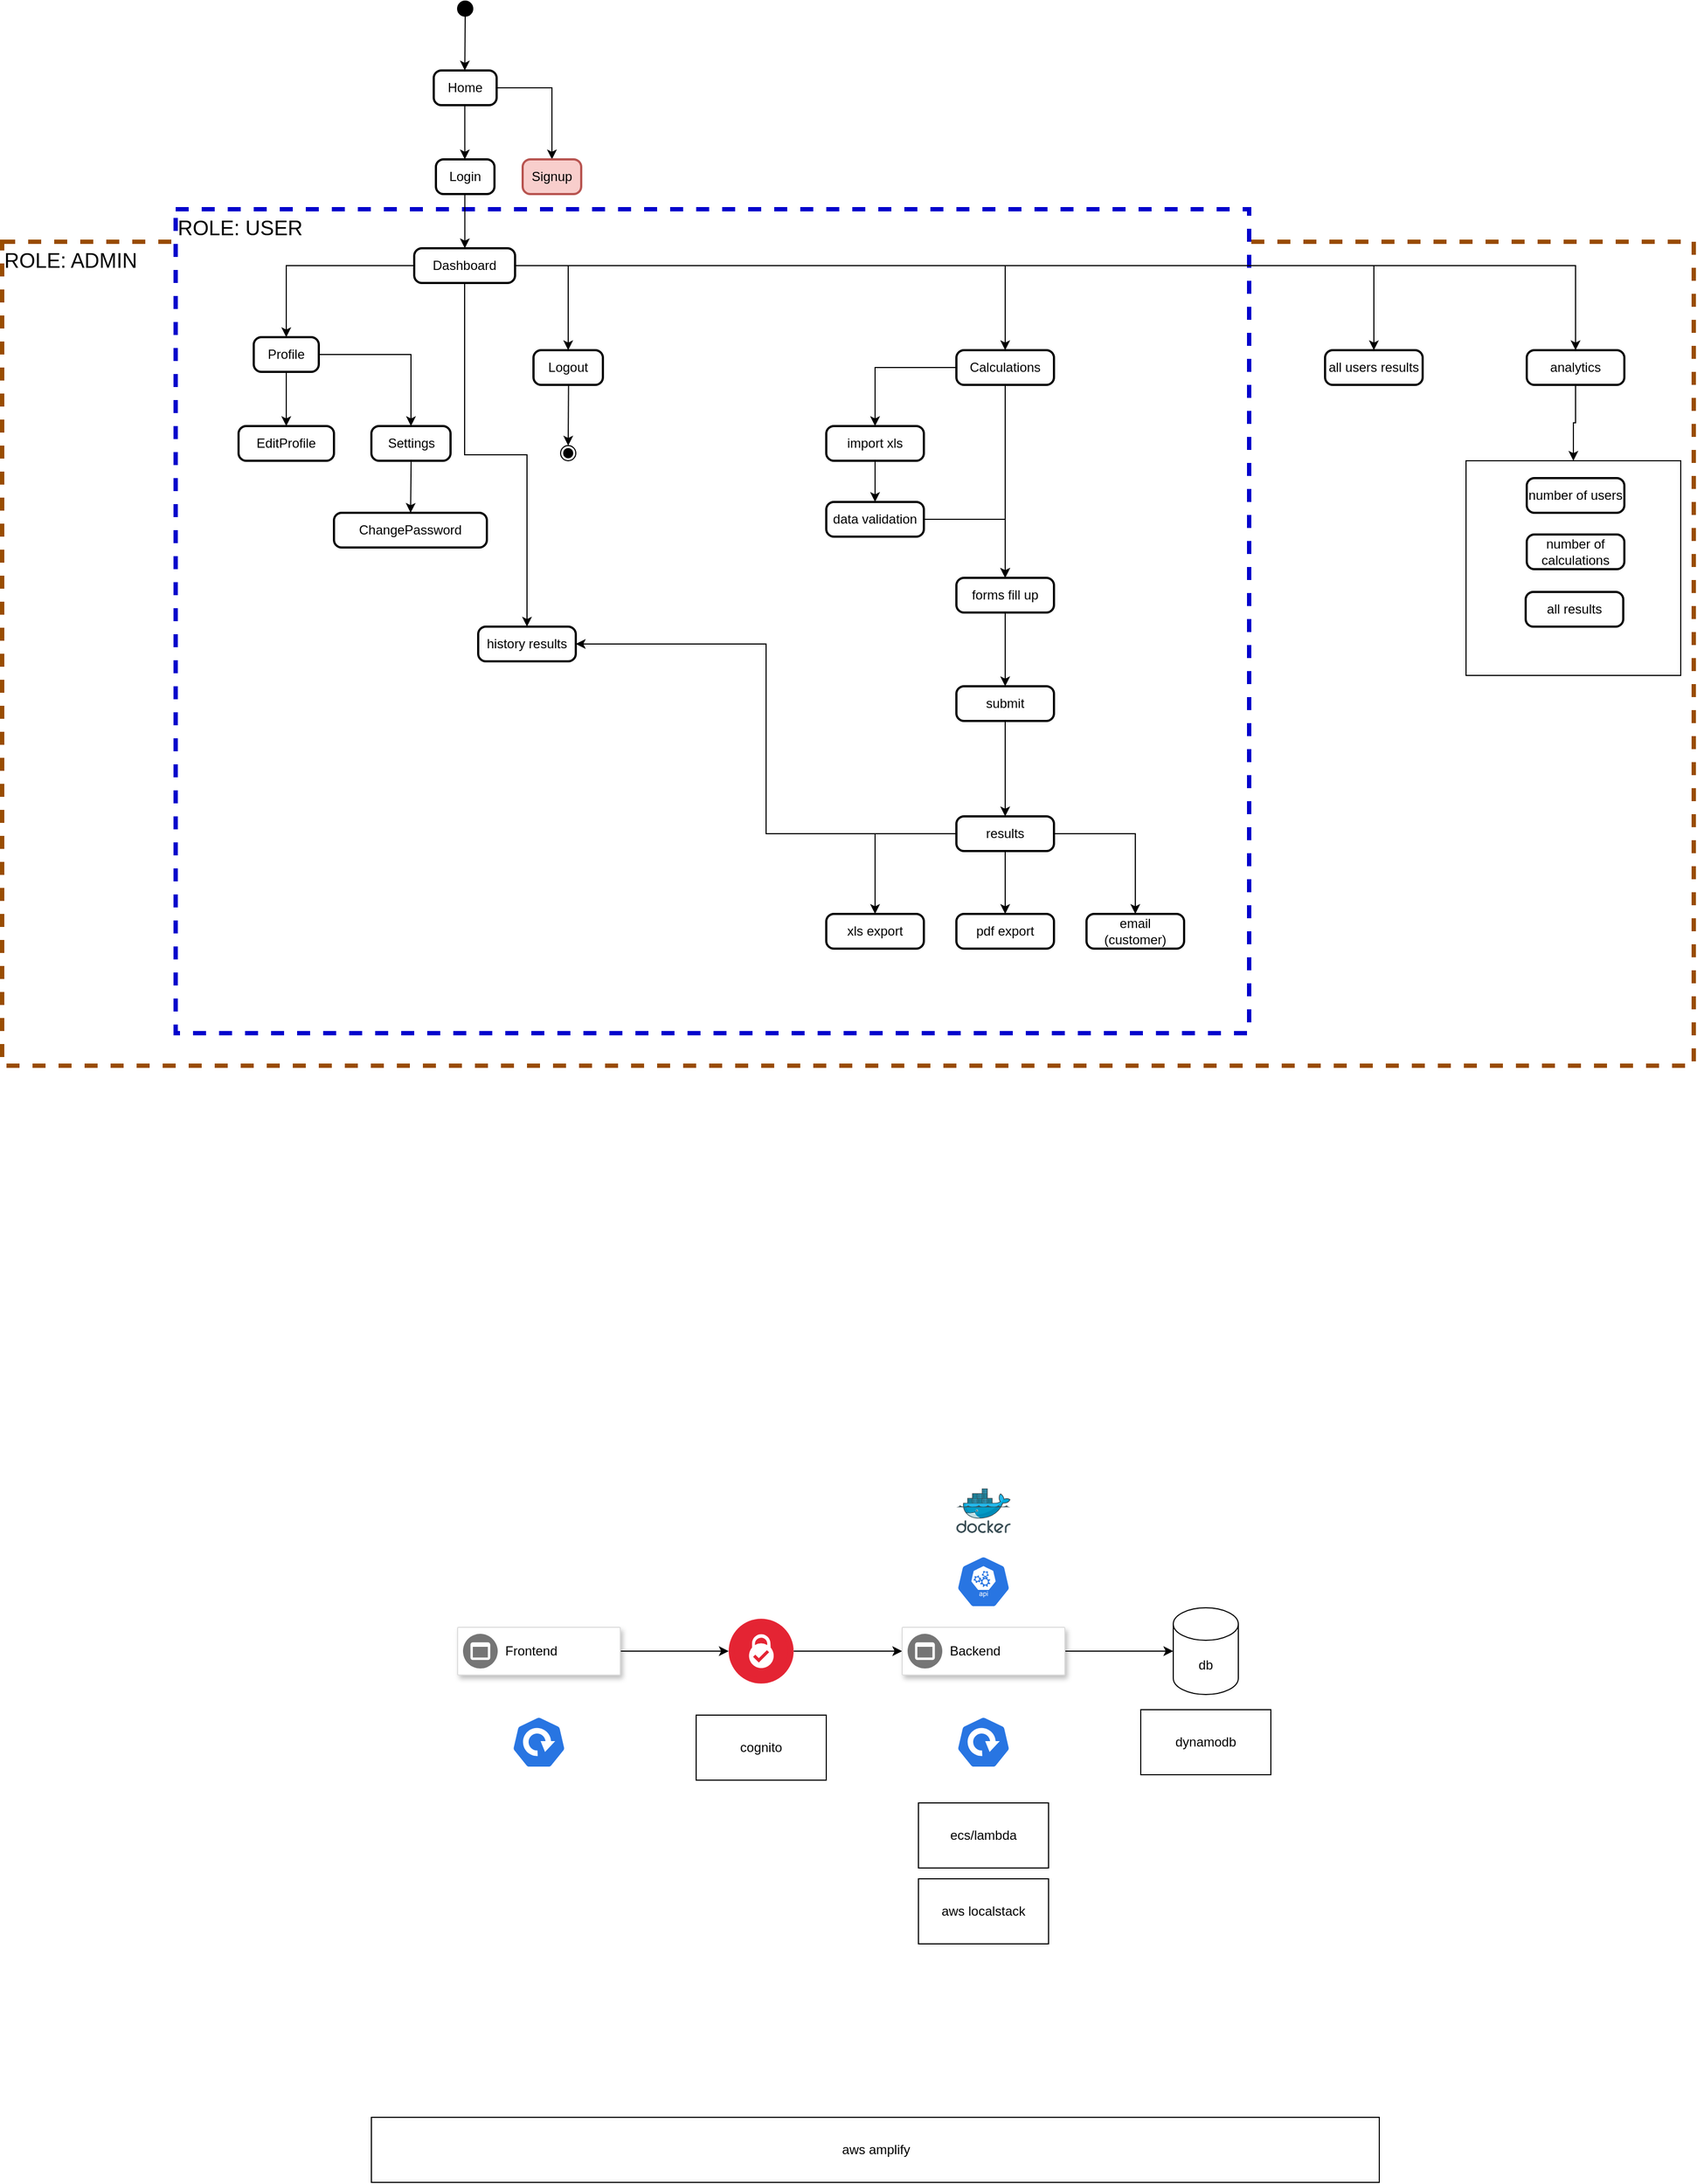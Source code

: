 <mxfile version="21.8.2" type="github">
  <diagram name="Strona-1" id="mIdCkDDE6zFMRoVFmAbo">
    <mxGraphModel dx="1787" dy="532" grid="1" gridSize="10" guides="1" tooltips="1" connect="1" arrows="1" fold="1" page="1" pageScale="1" pageWidth="827" pageHeight="1169" math="0" shadow="0">
      <root>
        <mxCell id="0" />
        <mxCell id="1" parent="0" />
        <mxCell id="8w9hnGz_qErVaokzDsNh-49" value="ROLE: ADMIN" style="rounded=0;whiteSpace=wrap;html=1;align=left;verticalAlign=top;fontSize=19;strokeWidth=4;dashed=1;strokeColor=#994C00;" vertex="1" parent="1">
          <mxGeometry x="-210" y="230" width="1560" height="760" as="geometry" />
        </mxCell>
        <mxCell id="8w9hnGz_qErVaokzDsNh-48" value="ROLE: USER" style="rounded=0;whiteSpace=wrap;html=1;align=left;verticalAlign=top;fontSize=19;dashed=1;strokeWidth=4;strokeColor=#0000CC;" vertex="1" parent="1">
          <mxGeometry x="-50" y="200" width="990" height="760" as="geometry" />
        </mxCell>
        <mxCell id="2" value="" style="ellipse;fillColor=strokeColor;" parent="1" vertex="1">
          <mxGeometry x="210" y="8" width="14" height="14" as="geometry" />
        </mxCell>
        <mxCell id="8w9hnGz_qErVaokzDsNh-21" style="edgeStyle=orthogonalEdgeStyle;rounded=0;orthogonalLoop=1;jettySize=auto;html=1;entryX=0.5;entryY=0;entryDx=0;entryDy=0;" edge="1" parent="1" source="3" target="8w9hnGz_qErVaokzDsNh-20">
          <mxGeometry relative="1" as="geometry" />
        </mxCell>
        <mxCell id="3" value="Home" style="rounded=1;absoluteArcSize=1;arcSize=14;whiteSpace=wrap;strokeWidth=2;" parent="1" vertex="1">
          <mxGeometry x="188" y="72" width="58" height="32" as="geometry" />
        </mxCell>
        <mxCell id="4" value="Login" style="rounded=1;absoluteArcSize=1;arcSize=14;whiteSpace=wrap;strokeWidth=2;" parent="1" vertex="1">
          <mxGeometry x="190" y="154" width="54" height="32" as="geometry" />
        </mxCell>
        <mxCell id="8w9hnGz_qErVaokzDsNh-23" style="edgeStyle=orthogonalEdgeStyle;rounded=0;orthogonalLoop=1;jettySize=auto;html=1;entryX=0.5;entryY=0;entryDx=0;entryDy=0;" edge="1" parent="1" source="5" target="10">
          <mxGeometry relative="1" as="geometry" />
        </mxCell>
        <mxCell id="8w9hnGz_qErVaokzDsNh-24" style="edgeStyle=orthogonalEdgeStyle;rounded=0;orthogonalLoop=1;jettySize=auto;html=1;entryX=0.5;entryY=0;entryDx=0;entryDy=0;" edge="1" parent="1" source="5" target="6">
          <mxGeometry relative="1" as="geometry" />
        </mxCell>
        <mxCell id="8w9hnGz_qErVaokzDsNh-26" style="edgeStyle=orthogonalEdgeStyle;rounded=0;orthogonalLoop=1;jettySize=auto;html=1;entryX=0.5;entryY=0;entryDx=0;entryDy=0;" edge="1" parent="1" source="5" target="8w9hnGz_qErVaokzDsNh-25">
          <mxGeometry relative="1" as="geometry" />
        </mxCell>
        <mxCell id="8w9hnGz_qErVaokzDsNh-47" style="edgeStyle=orthogonalEdgeStyle;rounded=0;orthogonalLoop=1;jettySize=auto;html=1;entryX=0.5;entryY=0;entryDx=0;entryDy=0;" edge="1" parent="1" source="5" target="8w9hnGz_qErVaokzDsNh-45">
          <mxGeometry relative="1" as="geometry" />
        </mxCell>
        <mxCell id="8w9hnGz_qErVaokzDsNh-51" style="edgeStyle=orthogonalEdgeStyle;rounded=0;orthogonalLoop=1;jettySize=auto;html=1;entryX=0.5;entryY=0;entryDx=0;entryDy=0;" edge="1" parent="1" source="5" target="8w9hnGz_qErVaokzDsNh-50">
          <mxGeometry relative="1" as="geometry" />
        </mxCell>
        <mxCell id="8w9hnGz_qErVaokzDsNh-53" style="edgeStyle=orthogonalEdgeStyle;rounded=0;orthogonalLoop=1;jettySize=auto;html=1;entryX=0.5;entryY=0;entryDx=0;entryDy=0;" edge="1" parent="1" source="5" target="8w9hnGz_qErVaokzDsNh-52">
          <mxGeometry relative="1" as="geometry" />
        </mxCell>
        <mxCell id="5" value="Dashboard" style="rounded=1;absoluteArcSize=1;arcSize=14;whiteSpace=wrap;strokeWidth=2;" parent="1" vertex="1">
          <mxGeometry x="170" y="236" width="93" height="32" as="geometry" />
        </mxCell>
        <mxCell id="8w9hnGz_qErVaokzDsNh-22" style="edgeStyle=orthogonalEdgeStyle;rounded=0;orthogonalLoop=1;jettySize=auto;html=1;" edge="1" parent="1" source="6" target="7">
          <mxGeometry relative="1" as="geometry" />
        </mxCell>
        <mxCell id="6" value="Profile" style="rounded=1;absoluteArcSize=1;arcSize=14;whiteSpace=wrap;strokeWidth=2;" parent="1" vertex="1">
          <mxGeometry x="22" y="318" width="60" height="32" as="geometry" />
        </mxCell>
        <mxCell id="7" value="Settings" style="rounded=1;absoluteArcSize=1;arcSize=14;whiteSpace=wrap;strokeWidth=2;" parent="1" vertex="1">
          <mxGeometry x="130.5" y="400" width="73" height="32" as="geometry" />
        </mxCell>
        <mxCell id="8" value="EditProfile" style="rounded=1;absoluteArcSize=1;arcSize=14;whiteSpace=wrap;strokeWidth=2;" parent="1" vertex="1">
          <mxGeometry x="8" y="400" width="88" height="32" as="geometry" />
        </mxCell>
        <mxCell id="9" value="ChangePassword" style="rounded=1;absoluteArcSize=1;arcSize=14;whiteSpace=wrap;strokeWidth=2;" parent="1" vertex="1">
          <mxGeometry x="96" y="480" width="141" height="32" as="geometry" />
        </mxCell>
        <mxCell id="10" value="Logout" style="rounded=1;absoluteArcSize=1;arcSize=14;whiteSpace=wrap;strokeWidth=2;" parent="1" vertex="1">
          <mxGeometry x="280" y="330" width="64" height="32" as="geometry" />
        </mxCell>
        <mxCell id="11" value="" style="ellipse;shape=endState;fillColor=strokeColor;" parent="1" vertex="1">
          <mxGeometry x="305" y="418" width="14" height="14" as="geometry" />
        </mxCell>
        <mxCell id="12" value="" style="curved=1;startArrow=none;;exitX=0.477;exitY=1;entryX=0.494;entryY=0;" parent="1" source="2" target="3" edge="1">
          <mxGeometry relative="1" as="geometry">
            <Array as="points" />
          </mxGeometry>
        </mxCell>
        <mxCell id="13" value="" style="curved=1;startArrow=none;;exitX=0.494;exitY=1;entryX=0.494;entryY=0;" parent="1" source="3" target="4" edge="1">
          <mxGeometry relative="1" as="geometry">
            <Array as="points" />
          </mxGeometry>
        </mxCell>
        <mxCell id="14" value="" style="curved=1;startArrow=none;;exitX=0.494;exitY=1;entryX=0.502;entryY=0;" parent="1" source="4" target="5" edge="1">
          <mxGeometry relative="1" as="geometry">
            <Array as="points" />
          </mxGeometry>
        </mxCell>
        <mxCell id="17" value="" style="curved=1;startArrow=none;;exitX=0.5;exitY=1;entryX=0.5;entryY=0;" parent="1" source="6" target="8" edge="1">
          <mxGeometry relative="1" as="geometry">
            <Array as="points" />
          </mxGeometry>
        </mxCell>
        <mxCell id="18" value="" style="curved=1;startArrow=none;;exitX=0.502;exitY=1;entryX=0.501;entryY=0;" parent="1" source="7" target="9" edge="1">
          <mxGeometry relative="1" as="geometry">
            <Array as="points" />
          </mxGeometry>
        </mxCell>
        <mxCell id="20" value="" style="curved=1;startArrow=none;;exitX=0.505;exitY=1;entryX=0.523;entryY=0;" parent="1" source="10" target="11" edge="1">
          <mxGeometry relative="1" as="geometry">
            <Array as="points" />
          </mxGeometry>
        </mxCell>
        <mxCell id="8w9hnGz_qErVaokzDsNh-20" value="Signup" style="rounded=1;absoluteArcSize=1;arcSize=14;whiteSpace=wrap;strokeWidth=2;fillColor=#f8cecc;strokeColor=#b85450;" vertex="1" parent="1">
          <mxGeometry x="270" y="154" width="54" height="32" as="geometry" />
        </mxCell>
        <mxCell id="8w9hnGz_qErVaokzDsNh-28" style="edgeStyle=orthogonalEdgeStyle;rounded=0;orthogonalLoop=1;jettySize=auto;html=1;entryX=0.5;entryY=0;entryDx=0;entryDy=0;" edge="1" parent="1" source="8w9hnGz_qErVaokzDsNh-25" target="8w9hnGz_qErVaokzDsNh-27">
          <mxGeometry relative="1" as="geometry" />
        </mxCell>
        <mxCell id="8w9hnGz_qErVaokzDsNh-33" style="edgeStyle=orthogonalEdgeStyle;rounded=0;orthogonalLoop=1;jettySize=auto;html=1;" edge="1" parent="1" source="8w9hnGz_qErVaokzDsNh-25" target="8w9hnGz_qErVaokzDsNh-31">
          <mxGeometry relative="1" as="geometry" />
        </mxCell>
        <mxCell id="8w9hnGz_qErVaokzDsNh-25" value="Calculations" style="rounded=1;absoluteArcSize=1;arcSize=14;whiteSpace=wrap;strokeWidth=2;" vertex="1" parent="1">
          <mxGeometry x="670" y="330" width="90" height="32" as="geometry" />
        </mxCell>
        <mxCell id="8w9hnGz_qErVaokzDsNh-30" style="edgeStyle=orthogonalEdgeStyle;rounded=0;orthogonalLoop=1;jettySize=auto;html=1;entryX=0.5;entryY=0;entryDx=0;entryDy=0;" edge="1" parent="1" source="8w9hnGz_qErVaokzDsNh-27" target="8w9hnGz_qErVaokzDsNh-29">
          <mxGeometry relative="1" as="geometry" />
        </mxCell>
        <mxCell id="8w9hnGz_qErVaokzDsNh-27" value="import xls" style="rounded=1;absoluteArcSize=1;arcSize=14;whiteSpace=wrap;strokeWidth=2;" vertex="1" parent="1">
          <mxGeometry x="550" y="400" width="90" height="32" as="geometry" />
        </mxCell>
        <mxCell id="8w9hnGz_qErVaokzDsNh-32" style="edgeStyle=orthogonalEdgeStyle;rounded=0;orthogonalLoop=1;jettySize=auto;html=1;entryX=0.5;entryY=0;entryDx=0;entryDy=0;" edge="1" parent="1" source="8w9hnGz_qErVaokzDsNh-29" target="8w9hnGz_qErVaokzDsNh-31">
          <mxGeometry relative="1" as="geometry" />
        </mxCell>
        <mxCell id="8w9hnGz_qErVaokzDsNh-29" value="data validation" style="rounded=1;absoluteArcSize=1;arcSize=14;whiteSpace=wrap;strokeWidth=2;" vertex="1" parent="1">
          <mxGeometry x="550" y="470" width="90" height="32" as="geometry" />
        </mxCell>
        <mxCell id="8w9hnGz_qErVaokzDsNh-35" style="edgeStyle=orthogonalEdgeStyle;rounded=0;orthogonalLoop=1;jettySize=auto;html=1;entryX=0.5;entryY=0;entryDx=0;entryDy=0;" edge="1" parent="1" source="8w9hnGz_qErVaokzDsNh-31" target="8w9hnGz_qErVaokzDsNh-34">
          <mxGeometry relative="1" as="geometry" />
        </mxCell>
        <mxCell id="8w9hnGz_qErVaokzDsNh-31" value="forms fill up" style="rounded=1;absoluteArcSize=1;arcSize=14;whiteSpace=wrap;strokeWidth=2;" vertex="1" parent="1">
          <mxGeometry x="670" y="540" width="90" height="32" as="geometry" />
        </mxCell>
        <mxCell id="8w9hnGz_qErVaokzDsNh-37" style="edgeStyle=orthogonalEdgeStyle;rounded=0;orthogonalLoop=1;jettySize=auto;html=1;entryX=0.5;entryY=0;entryDx=0;entryDy=0;" edge="1" parent="1" source="8w9hnGz_qErVaokzDsNh-34" target="8w9hnGz_qErVaokzDsNh-36">
          <mxGeometry relative="1" as="geometry" />
        </mxCell>
        <mxCell id="8w9hnGz_qErVaokzDsNh-34" value="submit" style="rounded=1;absoluteArcSize=1;arcSize=14;whiteSpace=wrap;strokeWidth=2;" vertex="1" parent="1">
          <mxGeometry x="670" y="640" width="90" height="32" as="geometry" />
        </mxCell>
        <mxCell id="8w9hnGz_qErVaokzDsNh-39" style="edgeStyle=orthogonalEdgeStyle;rounded=0;orthogonalLoop=1;jettySize=auto;html=1;entryX=0.5;entryY=0;entryDx=0;entryDy=0;" edge="1" parent="1" source="8w9hnGz_qErVaokzDsNh-36" target="8w9hnGz_qErVaokzDsNh-38">
          <mxGeometry relative="1" as="geometry" />
        </mxCell>
        <mxCell id="8w9hnGz_qErVaokzDsNh-41" style="edgeStyle=orthogonalEdgeStyle;rounded=0;orthogonalLoop=1;jettySize=auto;html=1;entryX=0.5;entryY=0;entryDx=0;entryDy=0;" edge="1" parent="1" source="8w9hnGz_qErVaokzDsNh-36" target="8w9hnGz_qErVaokzDsNh-40">
          <mxGeometry relative="1" as="geometry" />
        </mxCell>
        <mxCell id="8w9hnGz_qErVaokzDsNh-43" style="edgeStyle=orthogonalEdgeStyle;rounded=0;orthogonalLoop=1;jettySize=auto;html=1;" edge="1" parent="1" source="8w9hnGz_qErVaokzDsNh-36" target="8w9hnGz_qErVaokzDsNh-42">
          <mxGeometry relative="1" as="geometry" />
        </mxCell>
        <mxCell id="8w9hnGz_qErVaokzDsNh-46" style="edgeStyle=orthogonalEdgeStyle;rounded=0;orthogonalLoop=1;jettySize=auto;html=1;entryX=1;entryY=0.5;entryDx=0;entryDy=0;" edge="1" parent="1" source="8w9hnGz_qErVaokzDsNh-36" target="8w9hnGz_qErVaokzDsNh-45">
          <mxGeometry relative="1" as="geometry" />
        </mxCell>
        <mxCell id="8w9hnGz_qErVaokzDsNh-36" value="results" style="rounded=1;absoluteArcSize=1;arcSize=14;whiteSpace=wrap;strokeWidth=2;" vertex="1" parent="1">
          <mxGeometry x="670" y="760" width="90" height="32" as="geometry" />
        </mxCell>
        <mxCell id="8w9hnGz_qErVaokzDsNh-38" value="xls export" style="rounded=1;absoluteArcSize=1;arcSize=14;whiteSpace=wrap;strokeWidth=2;" vertex="1" parent="1">
          <mxGeometry x="550" y="850" width="90" height="32" as="geometry" />
        </mxCell>
        <mxCell id="8w9hnGz_qErVaokzDsNh-40" value="pdf export" style="rounded=1;absoluteArcSize=1;arcSize=14;whiteSpace=wrap;strokeWidth=2;" vertex="1" parent="1">
          <mxGeometry x="670" y="850" width="90" height="32" as="geometry" />
        </mxCell>
        <mxCell id="8w9hnGz_qErVaokzDsNh-42" value="email (customer)" style="rounded=1;absoluteArcSize=1;arcSize=14;whiteSpace=wrap;strokeWidth=2;" vertex="1" parent="1">
          <mxGeometry x="790" y="850" width="90" height="32" as="geometry" />
        </mxCell>
        <mxCell id="8w9hnGz_qErVaokzDsNh-45" value="history results" style="rounded=1;absoluteArcSize=1;arcSize=14;whiteSpace=wrap;strokeWidth=2;" vertex="1" parent="1">
          <mxGeometry x="229" y="585" width="90" height="32" as="geometry" />
        </mxCell>
        <mxCell id="8w9hnGz_qErVaokzDsNh-50" value="all users results" style="rounded=1;absoluteArcSize=1;arcSize=14;whiteSpace=wrap;strokeWidth=2;" vertex="1" parent="1">
          <mxGeometry x="1010" y="330" width="90" height="32" as="geometry" />
        </mxCell>
        <mxCell id="8w9hnGz_qErVaokzDsNh-75" style="edgeStyle=orthogonalEdgeStyle;rounded=0;orthogonalLoop=1;jettySize=auto;html=1;entryX=0.5;entryY=0;entryDx=0;entryDy=0;" edge="1" parent="1" source="8w9hnGz_qErVaokzDsNh-52" target="8w9hnGz_qErVaokzDsNh-74">
          <mxGeometry relative="1" as="geometry" />
        </mxCell>
        <mxCell id="8w9hnGz_qErVaokzDsNh-52" value="analytics" style="rounded=1;absoluteArcSize=1;arcSize=14;whiteSpace=wrap;strokeWidth=2;" vertex="1" parent="1">
          <mxGeometry x="1196" y="330" width="90" height="32" as="geometry" />
        </mxCell>
        <mxCell id="8w9hnGz_qErVaokzDsNh-54" value="db" style="shape=cylinder3;whiteSpace=wrap;html=1;boundedLbl=1;backgroundOutline=1;size=15;" vertex="1" parent="1">
          <mxGeometry x="870" y="1490" width="60" height="80" as="geometry" />
        </mxCell>
        <mxCell id="8w9hnGz_qErVaokzDsNh-62" value="" style="edgeStyle=orthogonalEdgeStyle;rounded=0;orthogonalLoop=1;jettySize=auto;html=1;" edge="1" parent="1" source="8w9hnGz_qErVaokzDsNh-55" target="8w9hnGz_qErVaokzDsNh-59">
          <mxGeometry relative="1" as="geometry">
            <Array as="points">
              <mxPoint x="620" y="1530" />
              <mxPoint x="620" y="1530" />
            </Array>
          </mxGeometry>
        </mxCell>
        <mxCell id="8w9hnGz_qErVaokzDsNh-55" value="" style="image;aspect=fixed;perimeter=ellipsePerimeter;html=1;align=center;shadow=0;dashed=0;fontColor=#4277BB;labelBackgroundColor=default;fontSize=12;spacingTop=3;image=img/lib/ibm/blockchain/certificate_authority.svg;" vertex="1" parent="1">
          <mxGeometry x="460" y="1500" width="60" height="60" as="geometry" />
        </mxCell>
        <mxCell id="8w9hnGz_qErVaokzDsNh-58" style="edgeStyle=orthogonalEdgeStyle;rounded=0;orthogonalLoop=1;jettySize=auto;html=1;entryX=0;entryY=0.5;entryDx=0;entryDy=0;" edge="1" parent="1" source="8w9hnGz_qErVaokzDsNh-56" target="8w9hnGz_qErVaokzDsNh-55">
          <mxGeometry relative="1" as="geometry" />
        </mxCell>
        <mxCell id="8w9hnGz_qErVaokzDsNh-56" value="" style="strokeColor=#dddddd;shadow=1;strokeWidth=1;rounded=1;absoluteArcSize=1;arcSize=2;" vertex="1" parent="1">
          <mxGeometry x="210" y="1508" width="150" height="44" as="geometry" />
        </mxCell>
        <mxCell id="8w9hnGz_qErVaokzDsNh-57" value="Frontend" style="sketch=0;dashed=0;connectable=0;html=1;fillColor=#757575;strokeColor=none;shape=mxgraph.gcp2.frontend_platform_services;part=1;labelPosition=right;verticalLabelPosition=middle;align=left;verticalAlign=middle;spacingLeft=5;fontSize=12;" vertex="1" parent="8w9hnGz_qErVaokzDsNh-56">
          <mxGeometry y="0.5" width="32" height="32" relative="1" as="geometry">
            <mxPoint x="5" y="-16" as="offset" />
          </mxGeometry>
        </mxCell>
        <mxCell id="8w9hnGz_qErVaokzDsNh-61" value="" style="edgeStyle=orthogonalEdgeStyle;rounded=0;orthogonalLoop=1;jettySize=auto;html=1;" edge="1" parent="1" source="8w9hnGz_qErVaokzDsNh-59" target="8w9hnGz_qErVaokzDsNh-54">
          <mxGeometry relative="1" as="geometry">
            <Array as="points">
              <mxPoint x="800" y="1530" />
              <mxPoint x="800" y="1530" />
            </Array>
          </mxGeometry>
        </mxCell>
        <mxCell id="8w9hnGz_qErVaokzDsNh-59" value="" style="strokeColor=#dddddd;shadow=1;strokeWidth=1;rounded=1;absoluteArcSize=1;arcSize=2;" vertex="1" parent="1">
          <mxGeometry x="620" y="1508" width="150" height="44" as="geometry" />
        </mxCell>
        <mxCell id="8w9hnGz_qErVaokzDsNh-60" value="Backend" style="sketch=0;dashed=0;connectable=0;html=1;fillColor=#757575;strokeColor=none;shape=mxgraph.gcp2.frontend_platform_services;part=1;labelPosition=right;verticalLabelPosition=middle;align=left;verticalAlign=middle;spacingLeft=5;fontSize=12;" vertex="1" parent="8w9hnGz_qErVaokzDsNh-59">
          <mxGeometry y="0.5" width="32" height="32" relative="1" as="geometry">
            <mxPoint x="5" y="-16" as="offset" />
          </mxGeometry>
        </mxCell>
        <mxCell id="8w9hnGz_qErVaokzDsNh-64" value="" style="image;sketch=0;aspect=fixed;html=1;points=[];align=center;fontSize=12;image=img/lib/mscae/Docker.svg;" vertex="1" parent="1">
          <mxGeometry x="670" y="1380" width="50" height="41" as="geometry" />
        </mxCell>
        <mxCell id="8w9hnGz_qErVaokzDsNh-65" value="" style="sketch=0;html=1;dashed=0;whitespace=wrap;fillColor=#2875E2;strokeColor=#ffffff;points=[[0.005,0.63,0],[0.1,0.2,0],[0.9,0.2,0],[0.5,0,0],[0.995,0.63,0],[0.72,0.99,0],[0.5,1,0],[0.28,0.99,0]];verticalLabelPosition=bottom;align=center;verticalAlign=top;shape=mxgraph.kubernetes.icon;prIcon=api" vertex="1" parent="1">
          <mxGeometry x="670" y="1442" width="50" height="48" as="geometry" />
        </mxCell>
        <mxCell id="8w9hnGz_qErVaokzDsNh-66" value="" style="sketch=0;html=1;dashed=0;whitespace=wrap;fillColor=#2875E2;strokeColor=#ffffff;points=[[0.005,0.63,0],[0.1,0.2,0],[0.9,0.2,0],[0.5,0,0],[0.995,0.63,0],[0.72,0.99,0],[0.5,1,0],[0.28,0.99,0]];verticalLabelPosition=bottom;align=center;verticalAlign=top;shape=mxgraph.kubernetes.icon;prIcon=deploy" vertex="1" parent="1">
          <mxGeometry x="260" y="1590" width="50" height="48" as="geometry" />
        </mxCell>
        <mxCell id="8w9hnGz_qErVaokzDsNh-67" value="" style="sketch=0;html=1;dashed=0;whitespace=wrap;fillColor=#2875E2;strokeColor=#ffffff;points=[[0.005,0.63,0],[0.1,0.2,0],[0.9,0.2,0],[0.5,0,0],[0.995,0.63,0],[0.72,0.99,0],[0.5,1,0],[0.28,0.99,0]];verticalLabelPosition=bottom;align=center;verticalAlign=top;shape=mxgraph.kubernetes.icon;prIcon=deploy" vertex="1" parent="1">
          <mxGeometry x="670" y="1590" width="50" height="48" as="geometry" />
        </mxCell>
        <mxCell id="8w9hnGz_qErVaokzDsNh-74" value="" style="whiteSpace=wrap;html=1;aspect=fixed;" vertex="1" parent="1">
          <mxGeometry x="1140" y="432" width="198" height="198" as="geometry" />
        </mxCell>
        <mxCell id="8w9hnGz_qErVaokzDsNh-69" value="number of users" style="rounded=1;absoluteArcSize=1;arcSize=14;whiteSpace=wrap;strokeWidth=2;" vertex="1" parent="1">
          <mxGeometry x="1196" y="448" width="90" height="32" as="geometry" />
        </mxCell>
        <mxCell id="8w9hnGz_qErVaokzDsNh-70" value="number of calculations" style="rounded=1;absoluteArcSize=1;arcSize=14;whiteSpace=wrap;strokeWidth=2;" vertex="1" parent="1">
          <mxGeometry x="1196" y="500" width="90" height="32" as="geometry" />
        </mxCell>
        <mxCell id="8w9hnGz_qErVaokzDsNh-71" value="all results" style="rounded=1;absoluteArcSize=1;arcSize=14;whiteSpace=wrap;strokeWidth=2;" vertex="1" parent="1">
          <mxGeometry x="1195" y="553" width="90" height="32" as="geometry" />
        </mxCell>
        <mxCell id="8w9hnGz_qErVaokzDsNh-76" value="cognito" style="rounded=0;whiteSpace=wrap;html=1;" vertex="1" parent="1">
          <mxGeometry x="430" y="1589" width="120" height="60" as="geometry" />
        </mxCell>
        <mxCell id="8w9hnGz_qErVaokzDsNh-77" value="dynamodb" style="rounded=0;whiteSpace=wrap;html=1;" vertex="1" parent="1">
          <mxGeometry x="840" y="1584" width="120" height="60" as="geometry" />
        </mxCell>
        <mxCell id="8w9hnGz_qErVaokzDsNh-78" value="ecs/lambda" style="rounded=0;whiteSpace=wrap;html=1;" vertex="1" parent="1">
          <mxGeometry x="635" y="1670" width="120" height="60" as="geometry" />
        </mxCell>
        <mxCell id="8w9hnGz_qErVaokzDsNh-79" value="aws localstack" style="rounded=0;whiteSpace=wrap;html=1;" vertex="1" parent="1">
          <mxGeometry x="635" y="1740" width="120" height="60" as="geometry" />
        </mxCell>
        <mxCell id="8w9hnGz_qErVaokzDsNh-80" value="aws amplify" style="rounded=0;whiteSpace=wrap;html=1;" vertex="1" parent="1">
          <mxGeometry x="130.5" y="1960" width="929.5" height="60" as="geometry" />
        </mxCell>
      </root>
    </mxGraphModel>
  </diagram>
</mxfile>
